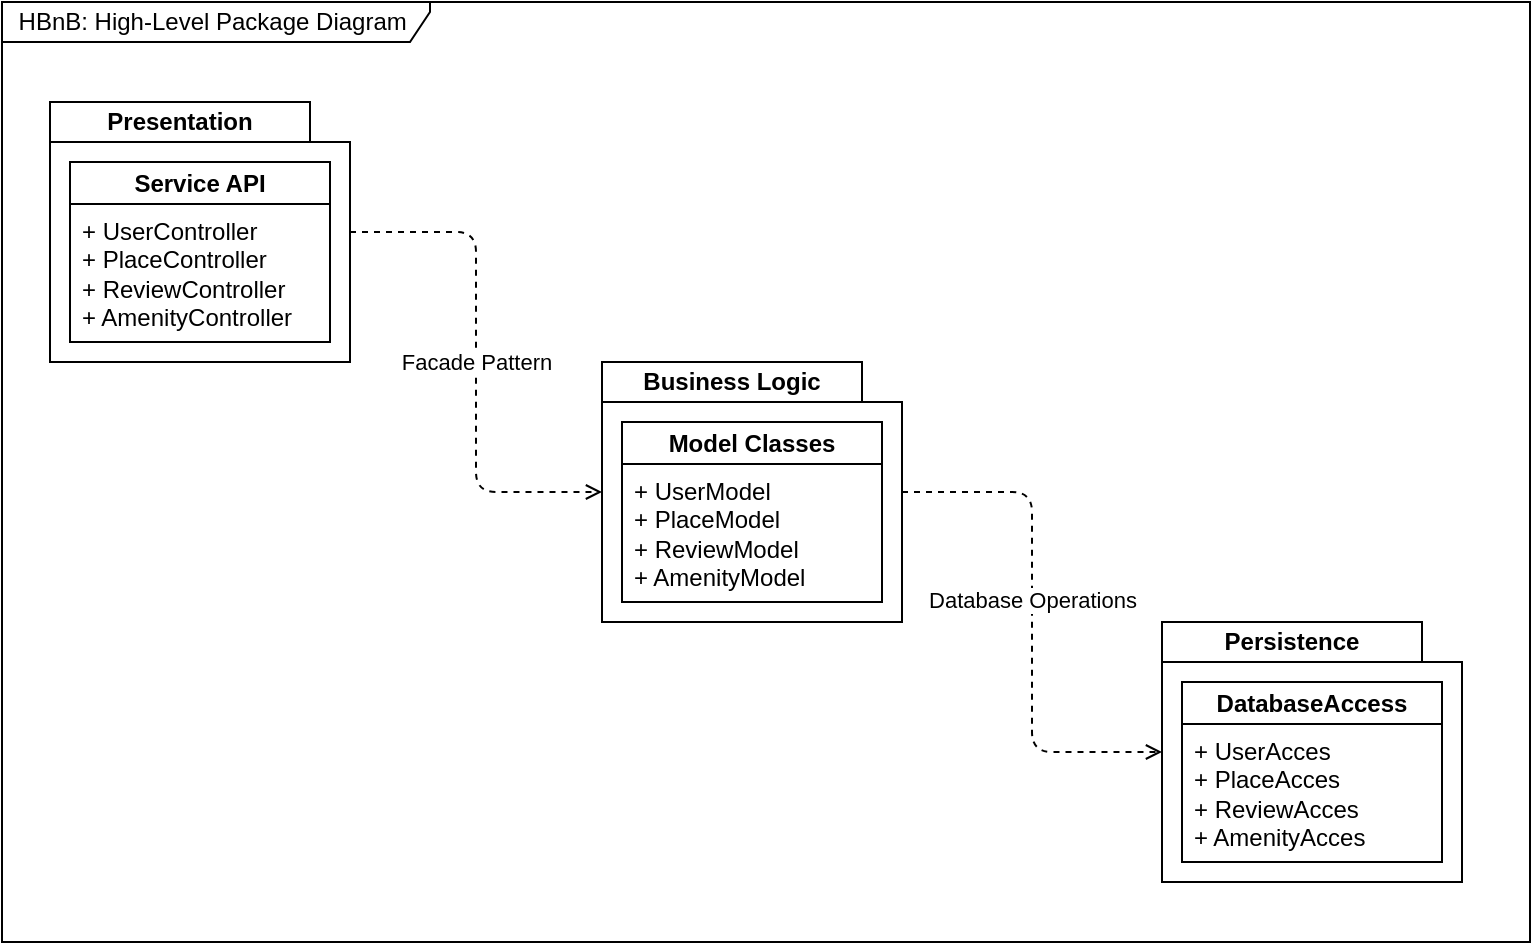 <mxfile version="24.7.17">
  <diagram name="Page-1" id="nI-9GTP6WhDnTkqiH8FR">
    <mxGraphModel grid="1" page="1" gridSize="10" guides="1" tooltips="1" connect="1" arrows="1" fold="1" pageScale="1" pageWidth="827" pageHeight="1169" math="0" shadow="0">
      <root>
        <mxCell id="0" />
        <mxCell id="1" parent="0" />
        <mxCell id="sbIyoxVxpuIZIKQkDNuO-82" value="HBnB: High-Level Package Diagram&amp;nbsp;" style="shape=umlFrame;whiteSpace=wrap;html=1;pointerEvents=0;recursiveResize=0;container=1;collapsible=0;width=214;height=20;" vertex="1" parent="1">
          <mxGeometry x="-1654" width="764" height="470" as="geometry" />
        </mxCell>
        <mxCell id="ZY2CNNtL7pdWtETxebs_-7" value="Presentation" style="shape=folder;fontStyle=1;tabWidth=130;tabHeight=20;tabPosition=left;html=1;boundedLbl=1;labelInHeader=1;container=1;collapsible=0;recursiveResize=0;whiteSpace=wrap;" vertex="1" parent="sbIyoxVxpuIZIKQkDNuO-82">
          <mxGeometry x="24" y="50" width="150" height="130" as="geometry" />
        </mxCell>
        <mxCell id="sbIyoxVxpuIZIKQkDNuO-95" value="Service API" style="swimlane;fontStyle=1;align=center;verticalAlign=middle;childLayout=stackLayout;horizontal=1;startSize=21;horizontalStack=0;resizeParent=1;resizeParentMax=0;resizeLast=0;collapsible=0;marginBottom=0;html=1;whiteSpace=wrap;" vertex="1" parent="ZY2CNNtL7pdWtETxebs_-7">
          <mxGeometry x="10" y="30" width="130" height="90" as="geometry" />
        </mxCell>
        <mxCell id="sbIyoxVxpuIZIKQkDNuO-97" value="+ UserController&lt;div&gt;+ Place&lt;span style=&quot;background-color: initial;&quot;&gt;Controller&lt;/span&gt;&lt;/div&gt;&lt;div&gt;+ Review&lt;span style=&quot;background-color: initial;&quot;&gt;Controller&lt;/span&gt;&lt;/div&gt;&lt;div&gt;+ Amenity&lt;span style=&quot;background-color: initial;&quot;&gt;Controller&lt;/span&gt;&lt;/div&gt;" style="text;html=1;strokeColor=none;fillColor=none;align=left;verticalAlign=middle;spacingLeft=4;spacingRight=4;overflow=hidden;rotatable=0;points=[[0,0.5],[1,0.5]];portConstraint=eastwest;whiteSpace=wrap;" vertex="1" parent="sbIyoxVxpuIZIKQkDNuO-95">
          <mxGeometry y="21" width="130" height="69" as="geometry" />
        </mxCell>
        <mxCell id="ZY2CNNtL7pdWtETxebs_-19" value="Persistence" style="shape=folder;fontStyle=1;tabWidth=130;tabHeight=20;tabPosition=left;html=1;boundedLbl=1;labelInHeader=1;container=1;collapsible=0;recursiveResize=0;whiteSpace=wrap;" vertex="1" parent="sbIyoxVxpuIZIKQkDNuO-82">
          <mxGeometry x="580" y="310" width="150" height="130" as="geometry" />
        </mxCell>
        <mxCell id="ZY2CNNtL7pdWtETxebs_-20" value="DatabaseAccess" style="swimlane;fontStyle=1;align=center;verticalAlign=middle;childLayout=stackLayout;horizontal=1;startSize=21;horizontalStack=0;resizeParent=1;resizeParentMax=0;resizeLast=0;collapsible=0;marginBottom=0;html=1;whiteSpace=wrap;" vertex="1" parent="ZY2CNNtL7pdWtETxebs_-19">
          <mxGeometry x="10" y="30" width="130" height="90" as="geometry" />
        </mxCell>
        <mxCell id="ZY2CNNtL7pdWtETxebs_-21" value="+ UserAcces&lt;div&gt;+ PlaceAcces&lt;/div&gt;&lt;div&gt;+ ReviewAcces&lt;/div&gt;&lt;div&gt;+ AmenityAcces&lt;/div&gt;" style="text;html=1;strokeColor=none;fillColor=none;align=left;verticalAlign=middle;spacingLeft=4;spacingRight=4;overflow=hidden;rotatable=0;points=[[0,0.5],[1,0.5]];portConstraint=eastwest;whiteSpace=wrap;" vertex="1" parent="ZY2CNNtL7pdWtETxebs_-20">
          <mxGeometry y="21" width="130" height="69" as="geometry" />
        </mxCell>
        <mxCell id="ZY2CNNtL7pdWtETxebs_-10" value="Business Logic" style="shape=folder;fontStyle=1;tabWidth=130;tabHeight=20;tabPosition=left;html=1;boundedLbl=1;labelInHeader=1;container=1;collapsible=0;recursiveResize=0;whiteSpace=wrap;" vertex="1" parent="sbIyoxVxpuIZIKQkDNuO-82">
          <mxGeometry x="300" y="180" width="150" height="130" as="geometry" />
        </mxCell>
        <mxCell id="ZY2CNNtL7pdWtETxebs_-11" value="Model Classes" style="swimlane;fontStyle=1;align=center;verticalAlign=middle;childLayout=stackLayout;horizontal=1;startSize=21;horizontalStack=0;resizeParent=1;resizeParentMax=0;resizeLast=0;collapsible=0;marginBottom=0;html=1;whiteSpace=wrap;" vertex="1" parent="ZY2CNNtL7pdWtETxebs_-10">
          <mxGeometry x="10" y="30" width="130" height="90" as="geometry" />
        </mxCell>
        <mxCell id="ZY2CNNtL7pdWtETxebs_-12" value="+ UserModel&lt;div&gt;+ PlaceModel&lt;/div&gt;&lt;div&gt;+ ReviewModel&lt;/div&gt;&lt;div&gt;+ AmenityModel&lt;/div&gt;" style="text;html=1;strokeColor=none;fillColor=none;align=left;verticalAlign=middle;spacingLeft=4;spacingRight=4;overflow=hidden;rotatable=0;points=[[0,0.5],[1,0.5]];portConstraint=eastwest;whiteSpace=wrap;" vertex="1" parent="ZY2CNNtL7pdWtETxebs_-11">
          <mxGeometry y="21" width="130" height="69" as="geometry" />
        </mxCell>
        <mxCell id="ZY2CNNtL7pdWtETxebs_-22" value="" style="edgeStyle=orthogonalEdgeStyle;rounded=1;orthogonalLoop=1;jettySize=auto;html=1;endArrow=open;endFill=0;dashed=1;curved=0;" edge="1" parent="sbIyoxVxpuIZIKQkDNuO-82" source="ZY2CNNtL7pdWtETxebs_-10" target="ZY2CNNtL7pdWtETxebs_-19">
          <mxGeometry relative="1" as="geometry" />
        </mxCell>
        <mxCell id="ZY2CNNtL7pdWtETxebs_-24" value="Database Operations" style="edgeLabel;html=1;align=center;verticalAlign=middle;resizable=0;points=[];" connectable="0" vertex="1" parent="ZY2CNNtL7pdWtETxebs_-22">
          <mxGeometry x="-0.083" relative="1" as="geometry">
            <mxPoint as="offset" />
          </mxGeometry>
        </mxCell>
        <mxCell id="ZY2CNNtL7pdWtETxebs_-13" value="Facade Pattern" style="edgeStyle=orthogonalEdgeStyle;rounded=1;orthogonalLoop=1;jettySize=auto;html=1;dashed=1;endArrow=open;endFill=0;curved=0;strokeColor=default;" edge="1" parent="sbIyoxVxpuIZIKQkDNuO-82" source="ZY2CNNtL7pdWtETxebs_-7" target="ZY2CNNtL7pdWtETxebs_-10">
          <mxGeometry relative="1" as="geometry" />
        </mxCell>
      </root>
    </mxGraphModel>
  </diagram>
</mxfile>

